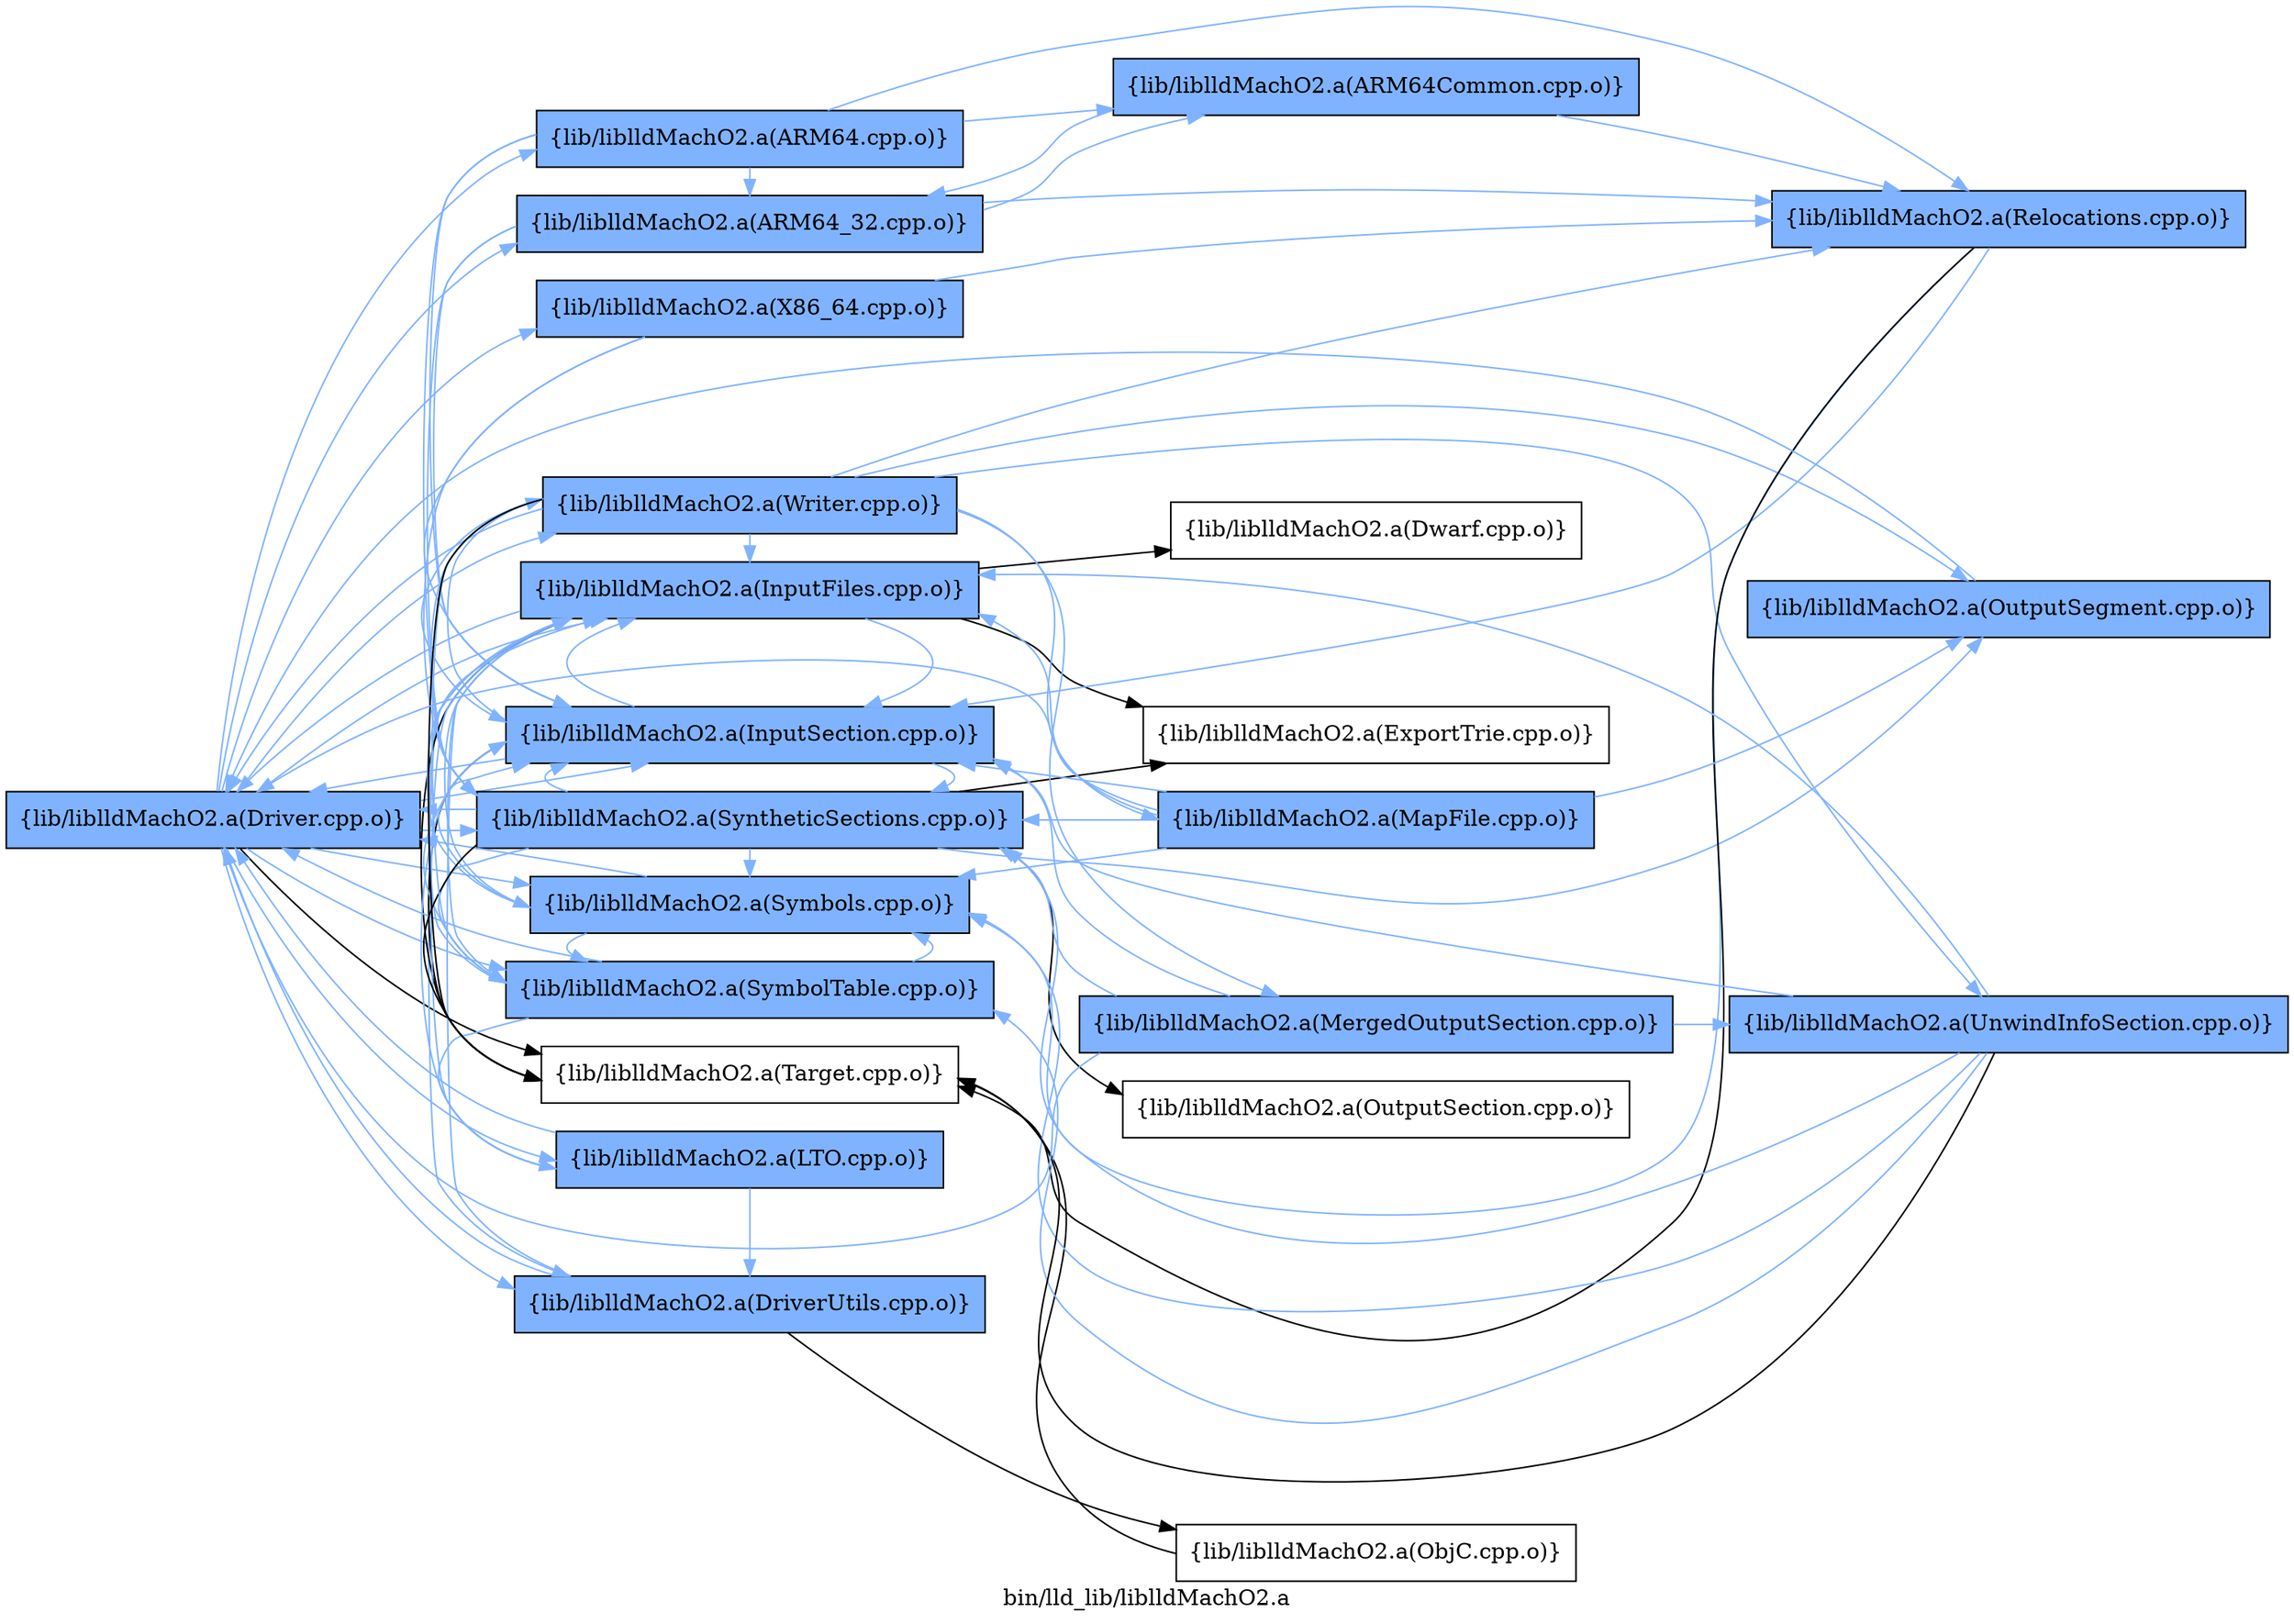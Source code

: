 digraph "bin/lld_lib/liblldMachO2.a" {
	label="bin/lld_lib/liblldMachO2.a";
	rankdir=LR;
	{ rank=same; Node0x561a2e681a38;  }
	{ rank=same; Node0x561a2e6975b8; Node0x561a2e6983c8; Node0x561a2e6963e8; Node0x561a2e6969d8; Node0x561a2e697158; Node0x561a2e67a058; Node0x561a2e67a468; Node0x561a2e679338; Node0x561a2e681538; Node0x561a2e6817b8; Node0x561a2e6971a8; Node0x561a2e6964d8;  }

	Node0x561a2e681a38 [shape=record,shape=box,group=1,style=filled,fillcolor="0.600000 0.5 1",label="{lib/liblldMachO2.a(Driver.cpp.o)}"];
	Node0x561a2e681a38 -> Node0x561a2e6975b8[color="0.600000 0.5 1"];
	Node0x561a2e681a38 -> Node0x561a2e6983c8[color="0.600000 0.5 1"];
	Node0x561a2e681a38 -> Node0x561a2e6963e8[color="0.600000 0.5 1"];
	Node0x561a2e681a38 -> Node0x561a2e6969d8[color="0.600000 0.5 1"];
	Node0x561a2e681a38 -> Node0x561a2e697158[color="0.600000 0.5 1"];
	Node0x561a2e681a38 -> Node0x561a2e67a058[color="0.600000 0.5 1"];
	Node0x561a2e681a38 -> Node0x561a2e67a468[color="0.600000 0.5 1"];
	Node0x561a2e681a38 -> Node0x561a2e679338[color="0.600000 0.5 1"];
	Node0x561a2e681a38 -> Node0x561a2e681538[color="0.600000 0.5 1"];
	Node0x561a2e681a38 -> Node0x561a2e6817b8[color="0.600000 0.5 1"];
	Node0x561a2e681a38 -> Node0x561a2e6971a8;
	Node0x561a2e681a38 -> Node0x561a2e6964d8[color="0.600000 0.5 1"];
	Node0x561a2e6975b8 [shape=record,shape=box,group=1,style=filled,fillcolor="0.600000 0.5 1",label="{lib/liblldMachO2.a(ARM64_32.cpp.o)}"];
	Node0x561a2e6975b8 -> Node0x561a2e697ce8[color="0.600000 0.5 1"];
	Node0x561a2e6975b8 -> Node0x561a2e67a058[color="0.600000 0.5 1"];
	Node0x561a2e6975b8 -> Node0x561a2e678b68[color="0.600000 0.5 1"];
	Node0x561a2e6975b8 -> Node0x561a2e6817b8[color="0.600000 0.5 1"];
	Node0x561a2e6983c8 [shape=record,shape=box,group=1,style=filled,fillcolor="0.600000 0.5 1",label="{lib/liblldMachO2.a(ARM64.cpp.o)}"];
	Node0x561a2e6983c8 -> Node0x561a2e6975b8[color="0.600000 0.5 1"];
	Node0x561a2e6983c8 -> Node0x561a2e697ce8[color="0.600000 0.5 1"];
	Node0x561a2e6983c8 -> Node0x561a2e67a058[color="0.600000 0.5 1"];
	Node0x561a2e6983c8 -> Node0x561a2e678b68[color="0.600000 0.5 1"];
	Node0x561a2e6983c8 -> Node0x561a2e6817b8[color="0.600000 0.5 1"];
	Node0x561a2e6963e8 [shape=record,shape=box,group=1,style=filled,fillcolor="0.600000 0.5 1",label="{lib/liblldMachO2.a(X86_64.cpp.o)}"];
	Node0x561a2e6963e8 -> Node0x561a2e67a058[color="0.600000 0.5 1"];
	Node0x561a2e6963e8 -> Node0x561a2e678b68[color="0.600000 0.5 1"];
	Node0x561a2e6963e8 -> Node0x561a2e6817b8[color="0.600000 0.5 1"];
	Node0x561a2e6969d8 [shape=record,shape=box,group=1,style=filled,fillcolor="0.600000 0.5 1",label="{lib/liblldMachO2.a(DriverUtils.cpp.o)}"];
	Node0x561a2e6969d8 -> Node0x561a2e681a38[color="0.600000 0.5 1"];
	Node0x561a2e6969d8 -> Node0x561a2e697158[color="0.600000 0.5 1"];
	Node0x561a2e6969d8 -> Node0x561a2e678348;
	Node0x561a2e697158 [shape=record,shape=box,group=1,style=filled,fillcolor="0.600000 0.5 1",label="{lib/liblldMachO2.a(InputFiles.cpp.o)}"];
	Node0x561a2e697158 -> Node0x561a2e681a38[color="0.600000 0.5 1"];
	Node0x561a2e697158 -> Node0x561a2e6969d8[color="0.600000 0.5 1"];
	Node0x561a2e697158 -> Node0x561a2e699f98;
	Node0x561a2e697158 -> Node0x561a2e67b818;
	Node0x561a2e697158 -> Node0x561a2e67a058[color="0.600000 0.5 1"];
	Node0x561a2e697158 -> Node0x561a2e679338[color="0.600000 0.5 1"];
	Node0x561a2e697158 -> Node0x561a2e681538[color="0.600000 0.5 1"];
	Node0x561a2e697158 -> Node0x561a2e6971a8;
	Node0x561a2e67a058 [shape=record,shape=box,group=1,style=filled,fillcolor="0.600000 0.5 1",label="{lib/liblldMachO2.a(InputSection.cpp.o)}"];
	Node0x561a2e67a058 -> Node0x561a2e681a38[color="0.600000 0.5 1"];
	Node0x561a2e67a058 -> Node0x561a2e697158[color="0.600000 0.5 1"];
	Node0x561a2e67a058 -> Node0x561a2e6817b8[color="0.600000 0.5 1"];
	Node0x561a2e67a058 -> Node0x561a2e6971a8;
	Node0x561a2e67a058 -> Node0x561a2e6964d8[color="0.600000 0.5 1"];
	Node0x561a2e67a468 [shape=record,shape=box,group=1,style=filled,fillcolor="0.600000 0.5 1",label="{lib/liblldMachO2.a(LTO.cpp.o)}"];
	Node0x561a2e67a468 -> Node0x561a2e681a38[color="0.600000 0.5 1"];
	Node0x561a2e67a468 -> Node0x561a2e6969d8[color="0.600000 0.5 1"];
	Node0x561a2e67a468 -> Node0x561a2e697158[color="0.600000 0.5 1"];
	Node0x561a2e67a468 -> Node0x561a2e67a058[color="0.600000 0.5 1"];
	Node0x561a2e679338 [shape=record,shape=box,group=1,style=filled,fillcolor="0.600000 0.5 1",label="{lib/liblldMachO2.a(SymbolTable.cpp.o)}"];
	Node0x561a2e679338 -> Node0x561a2e681a38[color="0.600000 0.5 1"];
	Node0x561a2e679338 -> Node0x561a2e697158[color="0.600000 0.5 1"];
	Node0x561a2e679338 -> Node0x561a2e67a058[color="0.600000 0.5 1"];
	Node0x561a2e679338 -> Node0x561a2e67a468[color="0.600000 0.5 1"];
	Node0x561a2e679338 -> Node0x561a2e681538[color="0.600000 0.5 1"];
	Node0x561a2e681538 [shape=record,shape=box,group=1,style=filled,fillcolor="0.600000 0.5 1",label="{lib/liblldMachO2.a(Symbols.cpp.o)}"];
	Node0x561a2e681538 -> Node0x561a2e681a38[color="0.600000 0.5 1"];
	Node0x561a2e681538 -> Node0x561a2e697158[color="0.600000 0.5 1"];
	Node0x561a2e681538 -> Node0x561a2e67a058[color="0.600000 0.5 1"];
	Node0x561a2e681538 -> Node0x561a2e679338[color="0.600000 0.5 1"];
	Node0x561a2e6817b8 [shape=record,shape=box,group=1,style=filled,fillcolor="0.600000 0.5 1",label="{lib/liblldMachO2.a(SyntheticSections.cpp.o)}"];
	Node0x561a2e6817b8 -> Node0x561a2e681a38[color="0.600000 0.5 1"];
	Node0x561a2e6817b8 -> Node0x561a2e697158[color="0.600000 0.5 1"];
	Node0x561a2e6817b8 -> Node0x561a2e67b818;
	Node0x561a2e6817b8 -> Node0x561a2e67a058[color="0.600000 0.5 1"];
	Node0x561a2e6817b8 -> Node0x561a2e679338[color="0.600000 0.5 1"];
	Node0x561a2e6817b8 -> Node0x561a2e681538[color="0.600000 0.5 1"];
	Node0x561a2e6817b8 -> Node0x561a2e67fc38[color="0.600000 0.5 1"];
	Node0x561a2e6817b8 -> Node0x561a2e67fe68;
	Node0x561a2e6817b8 -> Node0x561a2e6971a8;
	Node0x561a2e6971a8 [shape=record,shape=box,group=0,label="{lib/liblldMachO2.a(Target.cpp.o)}"];
	Node0x561a2e6964d8 [shape=record,shape=box,group=1,style=filled,fillcolor="0.600000 0.5 1",label="{lib/liblldMachO2.a(Writer.cpp.o)}"];
	Node0x561a2e6964d8 -> Node0x561a2e681a38[color="0.600000 0.5 1"];
	Node0x561a2e6964d8 -> Node0x561a2e697158[color="0.600000 0.5 1"];
	Node0x561a2e6964d8 -> Node0x561a2e67a058[color="0.600000 0.5 1"];
	Node0x561a2e6964d8 -> Node0x561a2e678b68[color="0.600000 0.5 1"];
	Node0x561a2e6964d8 -> Node0x561a2e679338[color="0.600000 0.5 1"];
	Node0x561a2e6964d8 -> Node0x561a2e6817b8[color="0.600000 0.5 1"];
	Node0x561a2e6964d8 -> Node0x561a2e67fc38[color="0.600000 0.5 1"];
	Node0x561a2e6964d8 -> Node0x561a2e6971a8;
	Node0x561a2e6964d8 -> Node0x561a2e69a808[color="0.600000 0.5 1"];
	Node0x561a2e6964d8 -> Node0x561a2e69ae48[color="0.600000 0.5 1"];
	Node0x561a2e6964d8 -> Node0x561a2e69a3a8[color="0.600000 0.5 1"];
	Node0x561a2e697ce8 [shape=record,shape=box,group=1,style=filled,fillcolor="0.600000 0.5 1",label="{lib/liblldMachO2.a(ARM64Common.cpp.o)}"];
	Node0x561a2e697ce8 -> Node0x561a2e6975b8[color="0.600000 0.5 1"];
	Node0x561a2e697ce8 -> Node0x561a2e678b68[color="0.600000 0.5 1"];
	Node0x561a2e678b68 [shape=record,shape=box,group=1,style=filled,fillcolor="0.600000 0.5 1",label="{lib/liblldMachO2.a(Relocations.cpp.o)}"];
	Node0x561a2e678b68 -> Node0x561a2e67a058[color="0.600000 0.5 1"];
	Node0x561a2e678b68 -> Node0x561a2e681538[color="0.600000 0.5 1"];
	Node0x561a2e678b68 -> Node0x561a2e6971a8;
	Node0x561a2e678348 [shape=record,shape=box,group=0,label="{lib/liblldMachO2.a(ObjC.cpp.o)}"];
	Node0x561a2e678348 -> Node0x561a2e6971a8;
	Node0x561a2e699f98 [shape=record,shape=box,group=0,label="{lib/liblldMachO2.a(Dwarf.cpp.o)}"];
	Node0x561a2e67b818 [shape=record,shape=box,group=0,label="{lib/liblldMachO2.a(ExportTrie.cpp.o)}"];
	Node0x561a2e67fc38 [shape=record,shape=box,group=1,style=filled,fillcolor="0.600000 0.5 1",label="{lib/liblldMachO2.a(OutputSegment.cpp.o)}"];
	Node0x561a2e67fc38 -> Node0x561a2e681a38[color="0.600000 0.5 1"];
	Node0x561a2e67fe68 [shape=record,shape=box,group=0,label="{lib/liblldMachO2.a(OutputSection.cpp.o)}"];
	Node0x561a2e69a808 [shape=record,shape=box,group=1,style=filled,fillcolor="0.600000 0.5 1",label="{lib/liblldMachO2.a(UnwindInfoSection.cpp.o)}"];
	Node0x561a2e69a808 -> Node0x561a2e697158[color="0.600000 0.5 1"];
	Node0x561a2e69a808 -> Node0x561a2e67a058[color="0.600000 0.5 1"];
	Node0x561a2e69a808 -> Node0x561a2e679338[color="0.600000 0.5 1"];
	Node0x561a2e69a808 -> Node0x561a2e681538[color="0.600000 0.5 1"];
	Node0x561a2e69a808 -> Node0x561a2e6817b8[color="0.600000 0.5 1"];
	Node0x561a2e69a808 -> Node0x561a2e6971a8;
	Node0x561a2e69ae48 [shape=record,shape=box,group=1,style=filled,fillcolor="0.600000 0.5 1",label="{lib/liblldMachO2.a(MergedOutputSection.cpp.o)}"];
	Node0x561a2e69ae48 -> Node0x561a2e681a38[color="0.600000 0.5 1"];
	Node0x561a2e69ae48 -> Node0x561a2e67a058[color="0.600000 0.5 1"];
	Node0x561a2e69ae48 -> Node0x561a2e6817b8[color="0.600000 0.5 1"];
	Node0x561a2e69ae48 -> Node0x561a2e69a808[color="0.600000 0.5 1"];
	Node0x561a2e69a3a8 [shape=record,shape=box,group=1,style=filled,fillcolor="0.600000 0.5 1",label="{lib/liblldMachO2.a(MapFile.cpp.o)}"];
	Node0x561a2e69a3a8 -> Node0x561a2e681a38[color="0.600000 0.5 1"];
	Node0x561a2e69a3a8 -> Node0x561a2e697158[color="0.600000 0.5 1"];
	Node0x561a2e69a3a8 -> Node0x561a2e67a058[color="0.600000 0.5 1"];
	Node0x561a2e69a3a8 -> Node0x561a2e681538[color="0.600000 0.5 1"];
	Node0x561a2e69a3a8 -> Node0x561a2e6817b8[color="0.600000 0.5 1"];
	Node0x561a2e69a3a8 -> Node0x561a2e67fc38[color="0.600000 0.5 1"];
}
